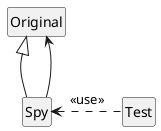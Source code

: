 @startuml
hide circle
hide members

class Original
class Spy
class Test

Original <|-- Spy
Original <-- Spy
Spy <.right. Test : <<use>>


@enduml
